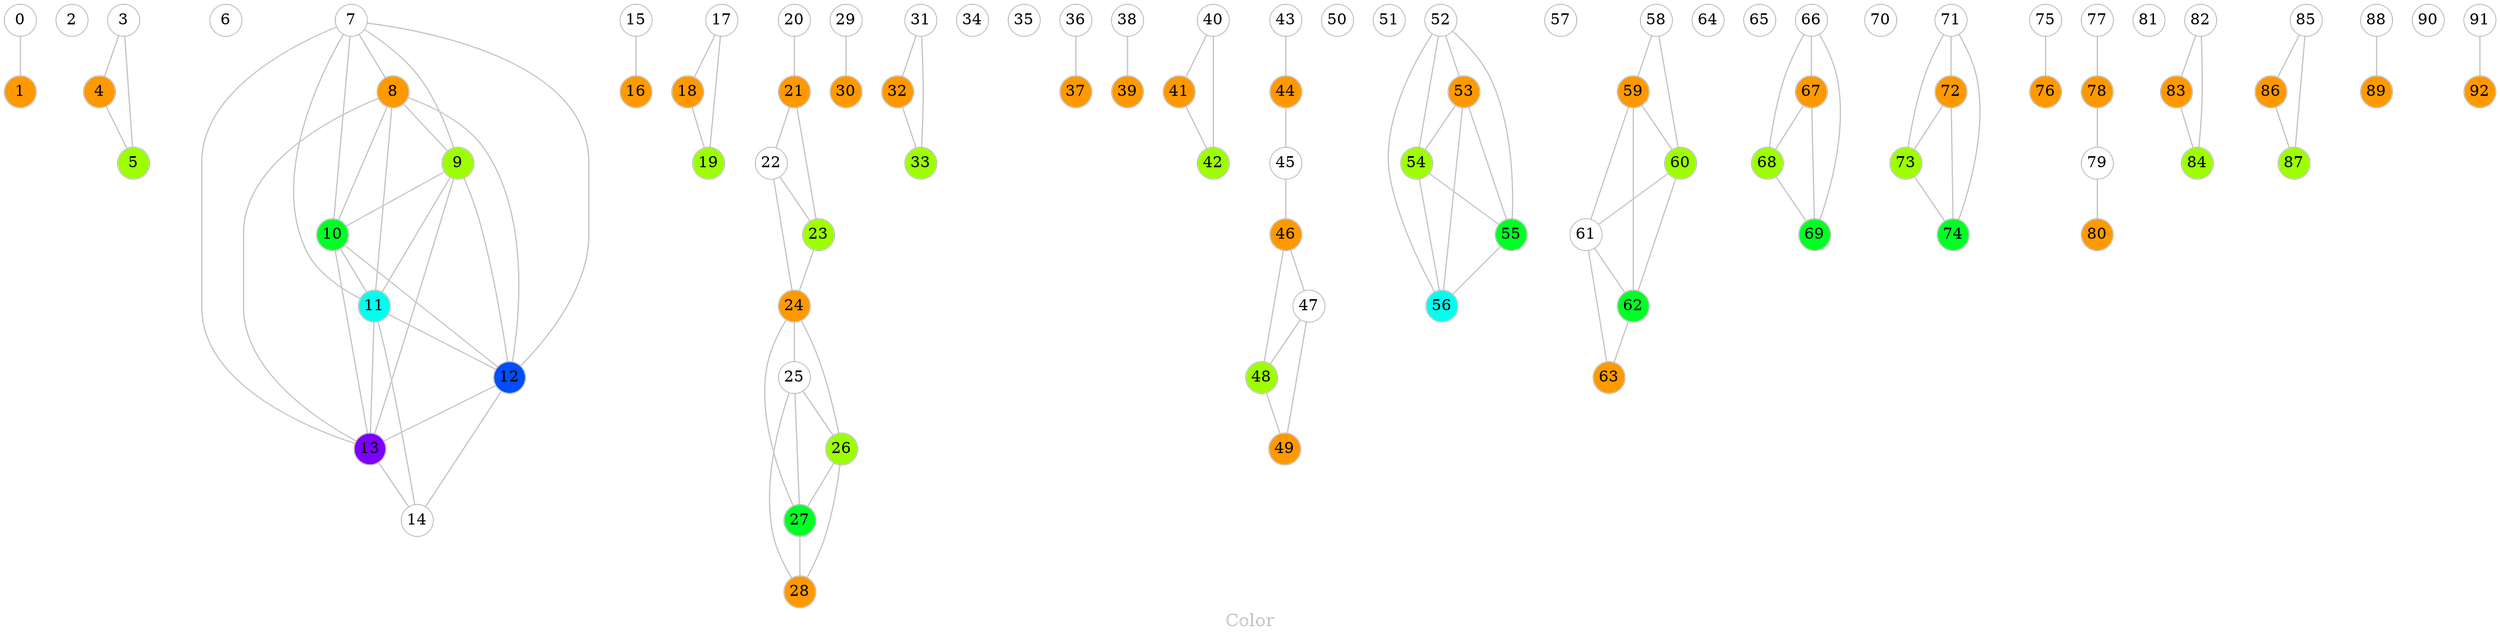 graph Color {
	graph [bgcolor="#ffffff00" fontcolor=grey fontsize=16 label=Color overlap=false]
	node [color=grey fixedsize=true fontsize=14 shape=circle style=filled width=0.4]
	edge [arrowsize=0.7 color=grey fontcolor=grey fontsize=12]
	node [fillcolor="#ffffff"]
	0
	node [fillcolor="#ff9900"]
	1
	node [fillcolor="#ffffff"]
	2
	node [fillcolor="#ffffff"]
	3
	node [fillcolor="#ff9900"]
	4
	node [fillcolor="#9dff00"]
	5
	node [fillcolor="#ffffff"]
	6
	node [fillcolor="#ffffff"]
	7
	node [fillcolor="#ff9900"]
	8
	node [fillcolor="#9dff00"]
	9
	node [fillcolor="#00ff26"]
	10
	node [fillcolor="#00ffed"]
	11
	node [fillcolor="#004eff"]
	12
	node [fillcolor="#7b00ff"]
	13
	node [fillcolor="#ffffff"]
	14
	node [fillcolor="#ffffff"]
	15
	node [fillcolor="#ff9900"]
	16
	node [fillcolor="#ffffff"]
	17
	node [fillcolor="#ff9900"]
	18
	node [fillcolor="#9dff00"]
	19
	node [fillcolor="#ffffff"]
	20
	node [fillcolor="#ff9900"]
	21
	node [fillcolor="#ffffff"]
	22
	node [fillcolor="#9dff00"]
	23
	node [fillcolor="#ff9900"]
	24
	node [fillcolor="#ffffff"]
	25
	node [fillcolor="#9dff00"]
	26
	node [fillcolor="#00ff26"]
	27
	node [fillcolor="#ff9900"]
	28
	node [fillcolor="#ffffff"]
	29
	node [fillcolor="#ff9900"]
	30
	node [fillcolor="#ffffff"]
	31
	node [fillcolor="#ff9900"]
	32
	node [fillcolor="#9dff00"]
	33
	node [fillcolor="#ffffff"]
	34
	node [fillcolor="#ffffff"]
	35
	node [fillcolor="#ffffff"]
	36
	node [fillcolor="#ff9900"]
	37
	node [fillcolor="#ffffff"]
	38
	node [fillcolor="#ff9900"]
	39
	node [fillcolor="#ffffff"]
	40
	node [fillcolor="#ff9900"]
	41
	node [fillcolor="#9dff00"]
	42
	node [fillcolor="#ffffff"]
	43
	node [fillcolor="#ff9900"]
	44
	node [fillcolor="#ffffff"]
	45
	node [fillcolor="#ff9900"]
	46
	node [fillcolor="#ffffff"]
	47
	node [fillcolor="#9dff00"]
	48
	node [fillcolor="#ff9900"]
	49
	node [fillcolor="#ffffff"]
	50
	node [fillcolor="#ffffff"]
	51
	node [fillcolor="#ffffff"]
	52
	node [fillcolor="#ff9900"]
	53
	node [fillcolor="#9dff00"]
	54
	node [fillcolor="#00ff26"]
	55
	node [fillcolor="#00ffed"]
	56
	node [fillcolor="#ffffff"]
	57
	node [fillcolor="#ffffff"]
	58
	node [fillcolor="#ff9900"]
	59
	node [fillcolor="#9dff00"]
	60
	node [fillcolor="#ffffff"]
	61
	node [fillcolor="#00ff26"]
	62
	node [fillcolor="#ff9900"]
	63
	node [fillcolor="#ffffff"]
	64
	node [fillcolor="#ffffff"]
	65
	node [fillcolor="#ffffff"]
	66
	node [fillcolor="#ff9900"]
	67
	node [fillcolor="#9dff00"]
	68
	node [fillcolor="#00ff26"]
	69
	node [fillcolor="#ffffff"]
	70
	node [fillcolor="#ffffff"]
	71
	node [fillcolor="#ff9900"]
	72
	node [fillcolor="#9dff00"]
	73
	node [fillcolor="#00ff26"]
	74
	node [fillcolor="#ffffff"]
	75
	node [fillcolor="#ff9900"]
	76
	node [fillcolor="#ffffff"]
	77
	node [fillcolor="#ff9900"]
	78
	node [fillcolor="#ffffff"]
	79
	node [fillcolor="#ff9900"]
	80
	node [fillcolor="#ffffff"]
	81
	node [fillcolor="#ffffff"]
	82
	node [fillcolor="#ff9900"]
	83
	node [fillcolor="#9dff00"]
	84
	node [fillcolor="#ffffff"]
	85
	node [fillcolor="#ff9900"]
	86
	node [fillcolor="#9dff00"]
	87
	node [fillcolor="#ffffff"]
	88
	node [fillcolor="#ff9900"]
	89
	node [fillcolor="#ffffff"]
	90
	node [fillcolor="#ffffff"]
	91
	node [fillcolor="#ff9900"]
	92
	0 -- 1
	3 -- 4
	3 -- 5
	4 -- 5
	7 -- 8
	7 -- 9
	7 -- 10
	7 -- 11
	7 -- 12
	7 -- 13
	8 -- 9
	8 -- 10
	8 -- 11
	8 -- 12
	8 -- 13
	9 -- 10
	9 -- 11
	9 -- 12
	9 -- 13
	10 -- 11
	10 -- 12
	10 -- 13
	11 -- 12
	11 -- 13
	11 -- 14
	12 -- 13
	12 -- 14
	13 -- 14
	15 -- 16
	17 -- 18
	17 -- 19
	18 -- 19
	20 -- 21
	21 -- 22
	21 -- 23
	22 -- 23
	22 -- 24
	23 -- 24
	24 -- 25
	24 -- 26
	24 -- 27
	25 -- 26
	25 -- 27
	25 -- 28
	26 -- 27
	26 -- 28
	27 -- 28
	29 -- 30
	31 -- 32
	31 -- 33
	32 -- 33
	36 -- 37
	38 -- 39
	40 -- 41
	40 -- 42
	41 -- 42
	43 -- 44
	44 -- 45
	45 -- 46
	46 -- 47
	46 -- 48
	47 -- 48
	47 -- 49
	48 -- 49
	52 -- 53
	52 -- 54
	52 -- 55
	52 -- 56
	53 -- 54
	53 -- 55
	53 -- 56
	54 -- 55
	54 -- 56
	55 -- 56
	58 -- 59
	58 -- 60
	59 -- 60
	59 -- 61
	59 -- 62
	60 -- 61
	60 -- 62
	61 -- 62
	61 -- 63
	62 -- 63
	66 -- 67
	66 -- 68
	66 -- 69
	67 -- 68
	67 -- 69
	68 -- 69
	71 -- 72
	71 -- 73
	71 -- 74
	72 -- 73
	72 -- 74
	73 -- 74
	75 -- 76
	77 -- 78
	78 -- 79
	79 -- 80
	82 -- 83
	82 -- 84
	83 -- 84
	85 -- 86
	85 -- 87
	86 -- 87
	88 -- 89
	91 -- 92
}
